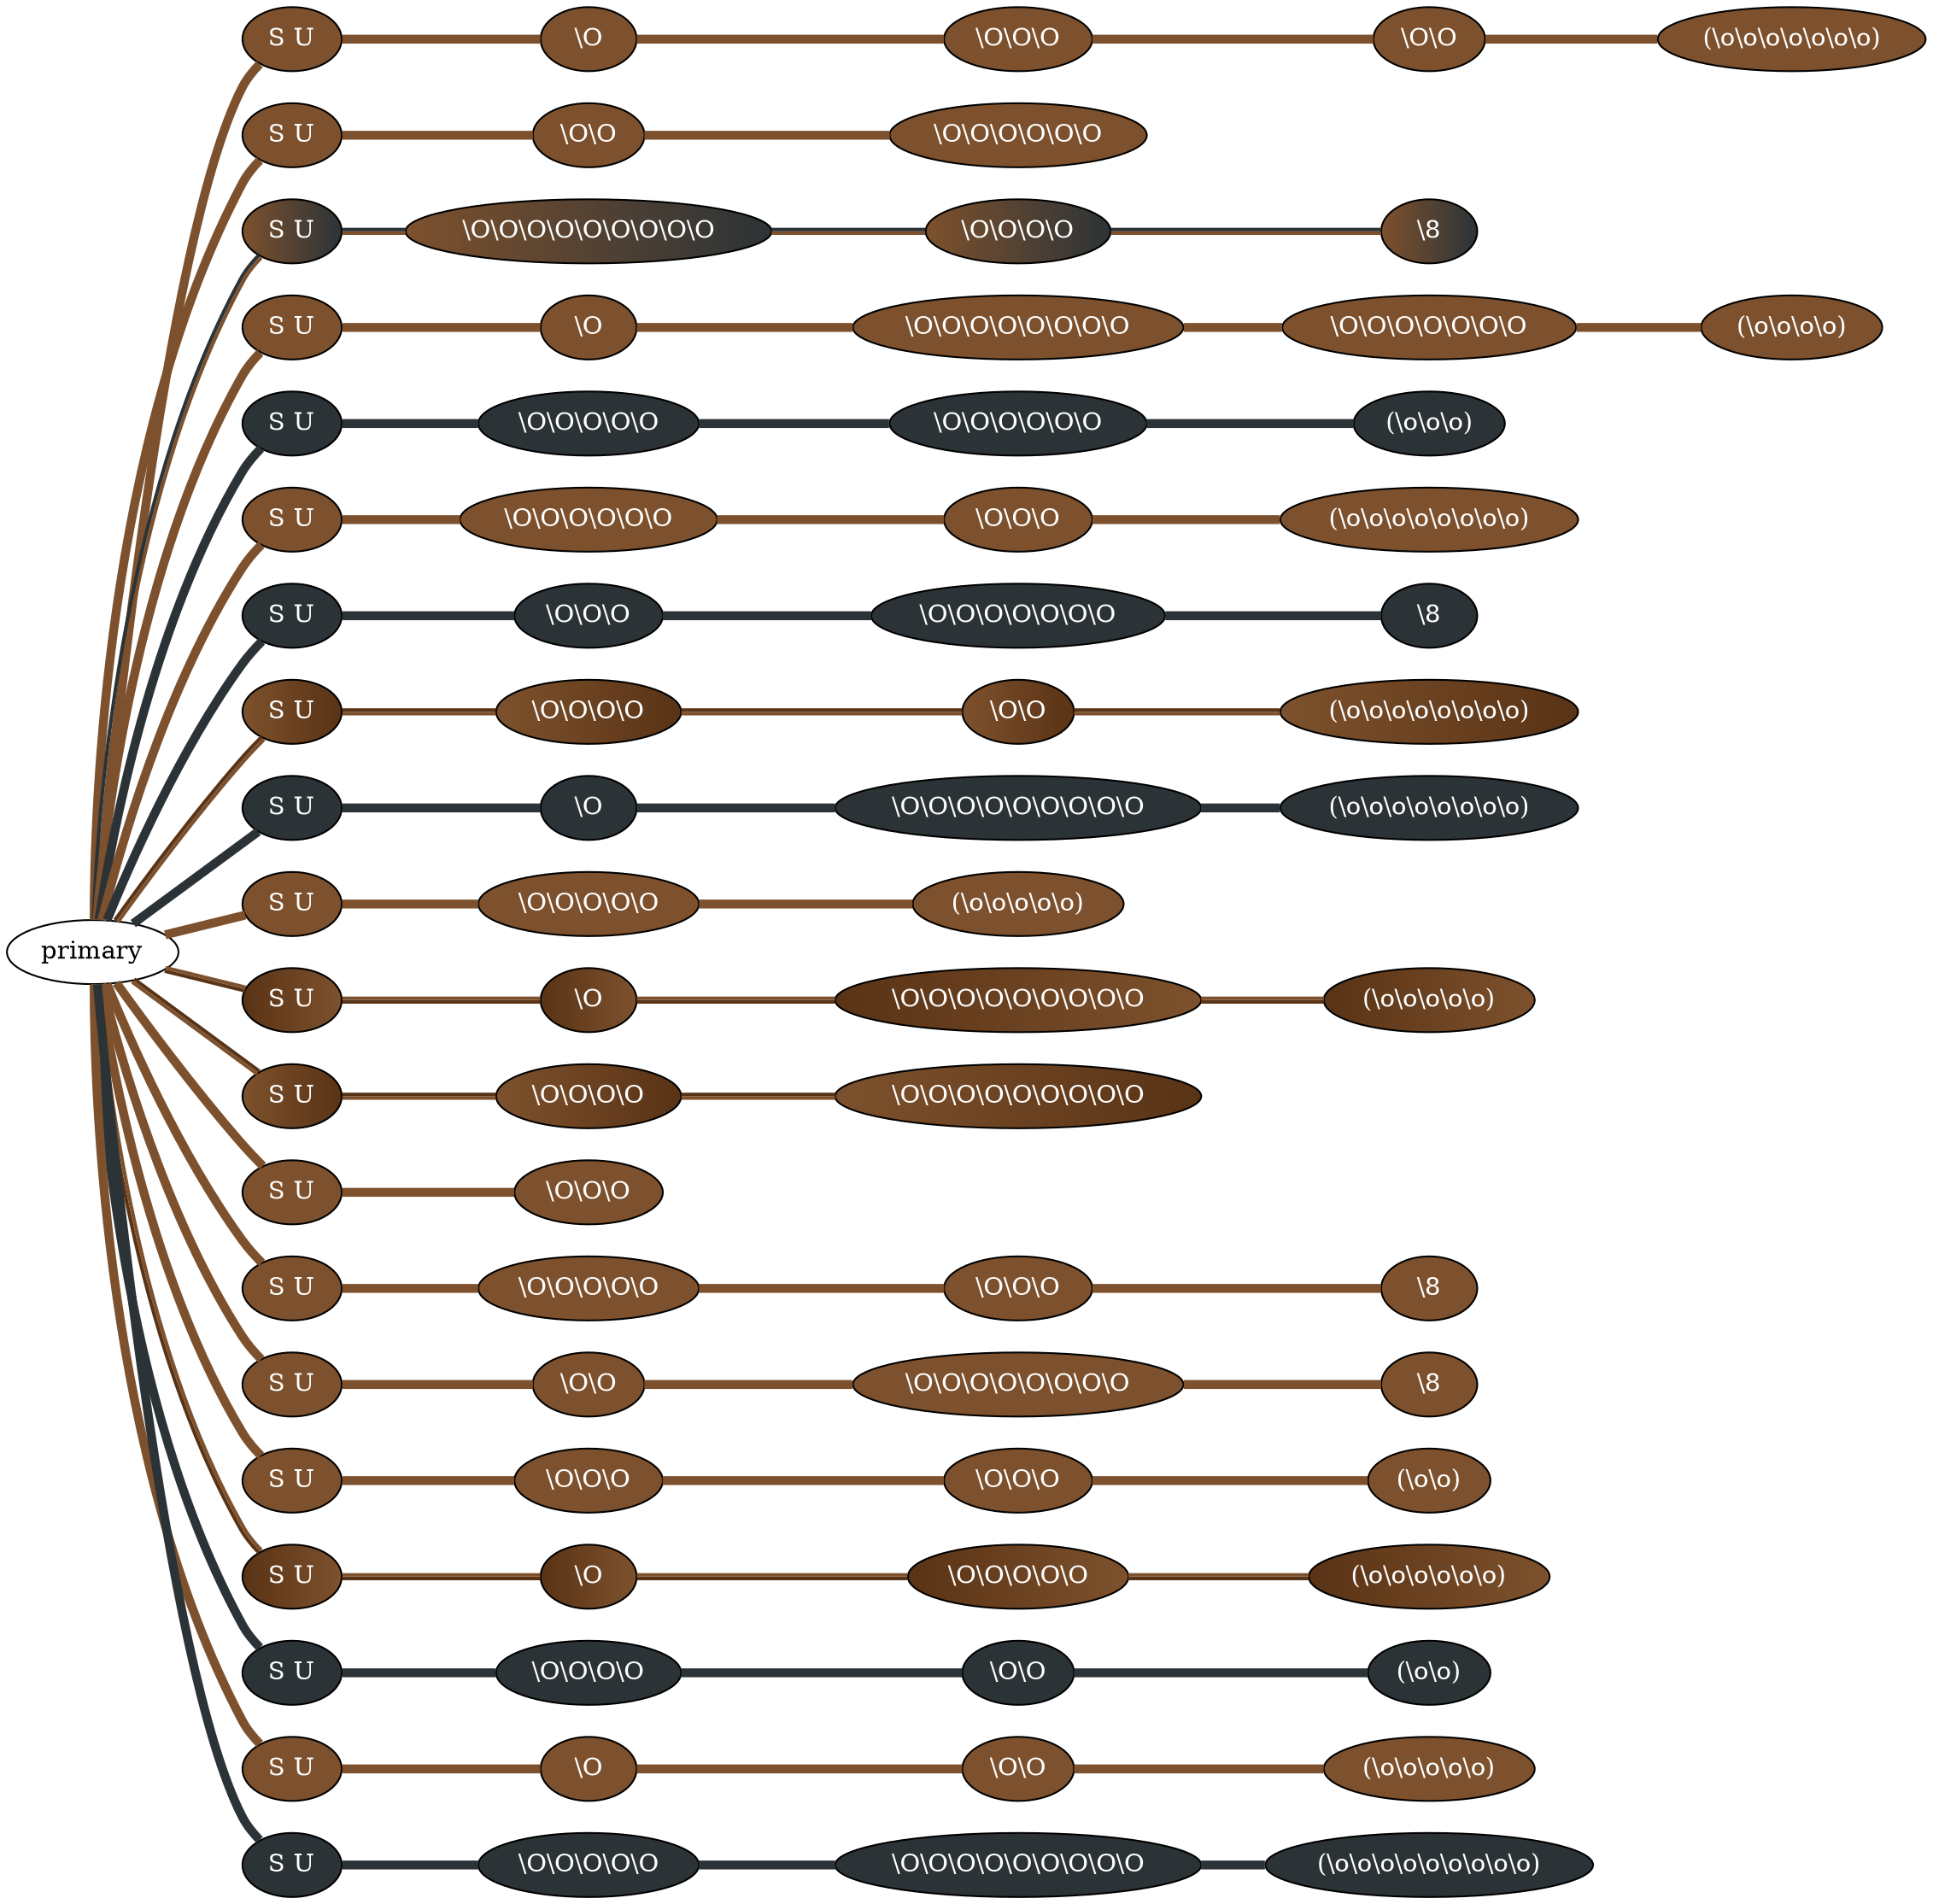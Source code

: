graph {
 graph [rankdir=LR]
"1" [qtype="pendant_node", pendant_colors="#7D512D", pendant_ply="S", pendant_attach="U", pendant_length="37.0", label="S U", style=filled, fillcolor="#7D512D", fontcolor="#ffffff"]
"primary" -- "1" [qtype="pendant_link",penwidth=5,color="#7D512D"]
"1:0" [qtype="knot_node", knot_value="1", knot_type="S", knot_position="5.0", knot_spin="Z", label="\\O", style=filled, fillcolor="#7D512D" , fontcolor="#ffffff"]
"1" -- "1:0" [qtype="knot_link",penwidth=5,color="#7D512D"]
"1:1" [qtype="knot_node", knot_value="3", knot_type="S", knot_position="12.0", knot_spin="Z", label="\\O\\O\\O", style=filled, fillcolor="#7D512D" , fontcolor="#ffffff"]
"1:0" -- "1:1" [qtype="knot_link",penwidth=5,color="#7D512D"]
"1:2" [qtype="knot_node", knot_value="2", knot_type="S", knot_position="18.5", knot_spin="Z", label="\\O\\O", style=filled, fillcolor="#7D512D" , fontcolor="#ffffff"]
"1:1" -- "1:2" [qtype="knot_link",penwidth=5,color="#7D512D"]
"1:3" [qtype="knot_node", knot_value="7", knot_type="L", knot_position="24.5", knot_spin="Z", label="(\\o\\o\\o\\o\\o\\o\\o)", style=filled, fillcolor="#7D512D" , fontcolor="#ffffff"]
"1:2" -- "1:3" [qtype="knot_link",penwidth=5,color="#7D512D"]
"2" [qtype="pendant_node", pendant_colors="#7D512D", pendant_ply="S", pendant_attach="U", pendant_length="23.5", label="S U", style=filled, fillcolor="#7D512D", fontcolor="#ffffff"]
"primary" -- "2" [qtype="pendant_link",penwidth=5,color="#7D512D"]
"2:0" [qtype="knot_node", knot_value="2", knot_type="S", knot_position="6.0", knot_spin="Z", label="\\O\\O", style=filled, fillcolor="#7D512D" , fontcolor="#ffffff"]
"2" -- "2:0" [qtype="knot_link",penwidth=5,color="#7D512D"]
"2:1" [qtype="knot_node", knot_value="6", knot_type="S", knot_position="19.5", knot_spin="Z", label="\\O\\O\\O\\O\\O\\O", style=filled, fillcolor="#7D512D" , fontcolor="#ffffff"]
"2:0" -- "2:1" [qtype="knot_link",penwidth=5,color="#7D512D"]
"3" [qtype="pendant_node", pendant_colors="#7D512D:#2C3337", pendant_ply="S", pendant_attach="U", pendant_length="39.0", label="S U", style=filled, fillcolor="#7D512D:#2C3337", fontcolor="#ffffff"]
"primary" -- "3" [qtype="pendant_link",penwidth=2,color="#7D512D:#2C3337"]
"3:0" [qtype="knot_node", knot_value="9", knot_type="S", knot_position="13.0", knot_spin="Z", label="\\O\\O\\O\\O\\O\\O\\O\\O\\O", style=filled, fillcolor="#7D512D:#2C3337" , fontcolor="#ffffff"]
"3" -- "3:0" [qtype="knot_link",penwidth=2,color="#7D512D:#2C3337"]
"3:1" [qtype="knot_node", knot_value="4", knot_type="S", knot_position="19.0", knot_spin="Z", label="\\O\\O\\O\\O", style=filled, fillcolor="#7D512D:#2C3337" , fontcolor="#ffffff"]
"3:0" -- "3:1" [qtype="knot_link",penwidth=2,color="#7D512D:#2C3337"]
"3:2" [qtype="knot_node", knot_value="1", knot_type="E", knot_position="25.5", knot_spin="Z", label="\\8", style=filled, fillcolor="#7D512D:#2C3337" , fontcolor="#ffffff"]
"3:1" -- "3:2" [qtype="knot_link",penwidth=2,color="#7D512D:#2C3337"]
"4" [qtype="pendant_node", pendant_colors="#7D512D", pendant_ply="S", pendant_attach="U", pendant_length="31.5", label="S U", style=filled, fillcolor="#7D512D", fontcolor="#ffffff"]
"primary" -- "4" [qtype="pendant_link",penwidth=5,color="#7D512D"]
"4:0" [qtype="knot_node", knot_value="1", knot_type="S", knot_position="5.0", knot_spin="Z", label="\\O", style=filled, fillcolor="#7D512D" , fontcolor="#ffffff"]
"4" -- "4:0" [qtype="knot_link",penwidth=5,color="#7D512D"]
"4:1" [qtype="knot_node", knot_value="8", knot_type="S", knot_position="13.0", knot_spin="Z", label="\\O\\O\\O\\O\\O\\O\\O\\O", style=filled, fillcolor="#7D512D" , fontcolor="#ffffff"]
"4:0" -- "4:1" [qtype="knot_link",penwidth=5,color="#7D512D"]
"4:2" [qtype="knot_node", knot_value="7", knot_type="S", knot_position="21.5", knot_spin="Z", label="\\O\\O\\O\\O\\O\\O\\O", style=filled, fillcolor="#7D512D" , fontcolor="#ffffff"]
"4:1" -- "4:2" [qtype="knot_link",penwidth=5,color="#7D512D"]
"4:3" [qtype="knot_node", knot_value="4", knot_type="L", knot_position="27.0", knot_spin="Z", label="(\\o\\o\\o\\o)", style=filled, fillcolor="#7D512D" , fontcolor="#ffffff"]
"4:2" -- "4:3" [qtype="knot_link",penwidth=5,color="#7D512D"]
"5" [qtype="pendant_node", pendant_colors="#2C3337", pendant_ply="S", pendant_attach="U", pendant_length="38.0", label="S U", style=filled, fillcolor="#2C3337", fontcolor="#ffffff"]
"primary" -- "5" [qtype="pendant_link",penwidth=5,color="#2C3337"]
"5:0" [qtype="knot_node", knot_value="5", knot_type="S", knot_position="7.5", knot_spin="Z", label="\\O\\O\\O\\O\\O", style=filled, fillcolor="#2C3337" , fontcolor="#ffffff"]
"5" -- "5:0" [qtype="knot_link",penwidth=5,color="#2C3337"]
"5:1" [qtype="knot_node", knot_value="6", knot_type="S", knot_position="15.0", knot_spin="Z", label="\\O\\O\\O\\O\\O\\O", style=filled, fillcolor="#2C3337" , fontcolor="#ffffff"]
"5:0" -- "5:1" [qtype="knot_link",penwidth=5,color="#2C3337"]
"5:2" [qtype="knot_node", knot_value="3", knot_type="L", knot_position="26.0", knot_spin="Z", label="(\\o\\o\\o)", style=filled, fillcolor="#2C3337" , fontcolor="#ffffff"]
"5:1" -- "5:2" [qtype="knot_link",penwidth=5,color="#2C3337"]
"6" [qtype="pendant_node", pendant_colors="#7D512D", pendant_ply="S", pendant_attach="U", pendant_length="63.0", label="S U", style=filled, fillcolor="#7D512D", fontcolor="#ffffff"]
"primary" -- "6" [qtype="pendant_link",penwidth=5,color="#7D512D"]
"6:0" [qtype="knot_node", knot_value="6", knot_type="S", knot_position="8.0", knot_spin="Z", label="\\O\\O\\O\\O\\O\\O", style=filled, fillcolor="#7D512D" , fontcolor="#ffffff"]
"6" -- "6:0" [qtype="knot_link",penwidth=5,color="#7D512D"]
"6:1" [qtype="knot_node", knot_value="3", knot_type="S", knot_position="15.0", knot_spin="Z", label="\\O\\O\\O", style=filled, fillcolor="#7D512D" , fontcolor="#ffffff"]
"6:0" -- "6:1" [qtype="knot_link",penwidth=5,color="#7D512D"]
"6:2" [qtype="knot_node", knot_value="8", knot_type="L", knot_position="25.5", knot_spin="Z", label="(\\o\\o\\o\\o\\o\\o\\o\\o)", style=filled, fillcolor="#7D512D" , fontcolor="#ffffff"]
"6:1" -- "6:2" [qtype="knot_link",penwidth=5,color="#7D512D"]
"7" [qtype="pendant_node", pendant_colors="#2C3337", pendant_ply="S", pendant_attach="U", pendant_length="35.0", label="S U", style=filled, fillcolor="#2C3337", fontcolor="#ffffff"]
"primary" -- "7" [qtype="pendant_link",penwidth=5,color="#2C3337"]
"7:0" [qtype="knot_node", knot_value="3", knot_type="S", knot_position="7.5", knot_spin="Z", label="\\O\\O\\O", style=filled, fillcolor="#2C3337" , fontcolor="#ffffff"]
"7" -- "7:0" [qtype="knot_link",penwidth=5,color="#2C3337"]
"7:1" [qtype="knot_node", knot_value="7", knot_type="S", knot_position="18.5", knot_spin="Z", label="\\O\\O\\O\\O\\O\\O\\O", style=filled, fillcolor="#2C3337" , fontcolor="#ffffff"]
"7:0" -- "7:1" [qtype="knot_link",penwidth=5,color="#2C3337"]
"7:2" [qtype="knot_node", knot_value="1", knot_type="E", knot_position="27.0", knot_spin="Z", label="\\8", style=filled, fillcolor="#2C3337" , fontcolor="#ffffff"]
"7:1" -- "7:2" [qtype="knot_link",penwidth=5,color="#2C3337"]
"8" [qtype="pendant_node", pendant_colors="#7D512D:#593315", pendant_ply="S", pendant_attach="U", pendant_length="38.5", label="S U", style=filled, fillcolor="#7D512D:#593315", fontcolor="#ffffff"]
"primary" -- "8" [qtype="pendant_link",penwidth=2,color="#7D512D:#593315"]
"8:0" [qtype="knot_node", knot_value="4", knot_type="S", knot_position="7.0", knot_spin="Z", label="\\O\\O\\O\\O", style=filled, fillcolor="#7D512D:#593315" , fontcolor="#ffffff"]
"8" -- "8:0" [qtype="knot_link",penwidth=2,color="#7D512D:#593315"]
"8:1" [qtype="knot_node", knot_value="2", knot_type="S", knot_position="16.0", knot_spin="Z", label="\\O\\O", style=filled, fillcolor="#7D512D:#593315" , fontcolor="#ffffff"]
"8:0" -- "8:1" [qtype="knot_link",penwidth=2,color="#7D512D:#593315"]
"8:2" [qtype="knot_node", knot_value="8", knot_type="L", knot_position="25.0", knot_spin="Z", label="(\\o\\o\\o\\o\\o\\o\\o\\o)", style=filled, fillcolor="#7D512D:#593315" , fontcolor="#ffffff"]
"8:1" -- "8:2" [qtype="knot_link",penwidth=2,color="#7D512D:#593315"]
"9" [qtype="pendant_node", pendant_colors="#2C3337", pendant_ply="S", pendant_attach="U", pendant_length="39.5", label="S U", style=filled, fillcolor="#2C3337", fontcolor="#ffffff"]
"primary" -- "9" [qtype="pendant_link",penwidth=5,color="#2C3337"]
"9:0" [qtype="knot_node", knot_value="1", knot_type="S", knot_position="6.5", knot_spin="Z", label="\\O", style=filled, fillcolor="#2C3337" , fontcolor="#ffffff"]
"9" -- "9:0" [qtype="knot_link",penwidth=5,color="#2C3337"]
"9:1" [qtype="knot_node", knot_value="9", knot_type="S", knot_position="15.0", knot_spin="Z", label="\\O\\O\\O\\O\\O\\O\\O\\O\\O", style=filled, fillcolor="#2C3337" , fontcolor="#ffffff"]
"9:0" -- "9:1" [qtype="knot_link",penwidth=5,color="#2C3337"]
"9:2" [qtype="knot_node", knot_value="8", knot_type="L", knot_position="26.0", knot_spin="Z", label="(\\o\\o\\o\\o\\o\\o\\o\\o)", style=filled, fillcolor="#2C3337" , fontcolor="#ffffff"]
"9:1" -- "9:2" [qtype="knot_link",penwidth=5,color="#2C3337"]
"10" [qtype="pendant_node", pendant_colors="#7D512D", pendant_ply="S", pendant_attach="U", pendant_length="48.0", label="S U", style=filled, fillcolor="#7D512D", fontcolor="#ffffff"]
"primary" -- "10" [qtype="pendant_link",penwidth=5,color="#7D512D"]
"10:0" [qtype="knot_node", knot_value="5", knot_type="S", knot_position="7.5", knot_spin="Z", label="\\O\\O\\O\\O\\O", style=filled, fillcolor="#7D512D" , fontcolor="#ffffff"]
"10" -- "10:0" [qtype="knot_link",penwidth=5,color="#7D512D"]
"10:1" [qtype="knot_node", knot_value="5", knot_type="L", knot_position="27.5", knot_spin="Z", label="(\\o\\o\\o\\o\\o)", style=filled, fillcolor="#7D512D" , fontcolor="#ffffff"]
"10:0" -- "10:1" [qtype="knot_link",penwidth=5,color="#7D512D"]
"11" [qtype="pendant_node", pendant_colors="#593315:#7D512D", pendant_ply="S", pendant_attach="U", pendant_length="39.5", label="S U", style=filled, fillcolor="#593315:#7D512D", fontcolor="#ffffff"]
"primary" -- "11" [qtype="pendant_link",penwidth=2,color="#593315:#7D512D"]
"11:0" [qtype="knot_node", knot_value="1", knot_type="S", knot_position="6.5", knot_spin="Z", label="\\O", style=filled, fillcolor="#593315:#7D512D" , fontcolor="#ffffff"]
"11" -- "11:0" [qtype="knot_link",penwidth=2,color="#593315:#7D512D"]
"11:1" [qtype="knot_node", knot_value="9", knot_type="S", knot_position="16.5", knot_spin="Z", label="\\O\\O\\O\\O\\O\\O\\O\\O\\O", style=filled, fillcolor="#593315:#7D512D" , fontcolor="#ffffff"]
"11:0" -- "11:1" [qtype="knot_link",penwidth=2,color="#593315:#7D512D"]
"11:2" [qtype="knot_node", knot_value="5", knot_type="L", knot_position="28.0", knot_spin="Z", label="(\\o\\o\\o\\o\\o)", style=filled, fillcolor="#593315:#7D512D" , fontcolor="#ffffff"]
"11:1" -- "11:2" [qtype="knot_link",penwidth=2,color="#593315:#7D512D"]
"12" [qtype="pendant_node", pendant_colors="#7D512D:#593315", pendant_ply="S", pendant_attach="U", pendant_length="51.5", label="S U", style=filled, fillcolor="#7D512D:#593315", fontcolor="#ffffff"]
"primary" -- "12" [qtype="pendant_link",penwidth=2,color="#7D512D:#593315"]
"12:0" [qtype="knot_node", knot_value="4", knot_type="S", knot_position="7.0", knot_spin="Z", label="\\O\\O\\O\\O", style=filled, fillcolor="#7D512D:#593315" , fontcolor="#ffffff"]
"12" -- "12:0" [qtype="knot_link",penwidth=2,color="#7D512D:#593315"]
"12:1" [qtype="knot_node", knot_value="9", knot_type="S", knot_position="15.5", knot_spin="Z", label="\\O\\O\\O\\O\\O\\O\\O\\O\\O", style=filled, fillcolor="#7D512D:#593315" , fontcolor="#ffffff"]
"12:0" -- "12:1" [qtype="knot_link",penwidth=2,color="#7D512D:#593315"]
"13" [qtype="pendant_node", pendant_colors="#7D512D", pendant_ply="S", pendant_attach="U", pendant_length="17.5", label="S U", style=filled, fillcolor="#7D512D", fontcolor="#ffffff"]
"primary" -- "13" [qtype="pendant_link",penwidth=5,color="#7D512D"]
"13:0" [qtype="knot_node", knot_value="3", knot_type="S", knot_position="7.5", knot_spin="Z", label="\\O\\O\\O", style=filled, fillcolor="#7D512D" , fontcolor="#ffffff"]
"13" -- "13:0" [qtype="knot_link",penwidth=5,color="#7D512D"]
"14" [qtype="pendant_node", pendant_colors="#7D512D", pendant_ply="S", pendant_attach="U", pendant_length="30.5", label="S U", style=filled, fillcolor="#7D512D", fontcolor="#ffffff"]
"primary" -- "14" [qtype="pendant_link",penwidth=5,color="#7D512D"]
"14:0" [qtype="knot_node", knot_value="5", knot_type="S", knot_position="7.5", knot_spin="Z", label="\\O\\O\\O\\O\\O", style=filled, fillcolor="#7D512D" , fontcolor="#ffffff"]
"14" -- "14:0" [qtype="knot_link",penwidth=5,color="#7D512D"]
"14:1" [qtype="knot_node", knot_value="3", knot_type="S", knot_position="19.0", knot_spin="Z", label="\\O\\O\\O", style=filled, fillcolor="#7D512D" , fontcolor="#ffffff"]
"14:0" -- "14:1" [qtype="knot_link",penwidth=5,color="#7D512D"]
"14:2" [qtype="knot_node", knot_value="1", knot_type="E", knot_position="27.5", knot_spin="Z", label="\\8", style=filled, fillcolor="#7D512D" , fontcolor="#ffffff"]
"14:1" -- "14:2" [qtype="knot_link",penwidth=5,color="#7D512D"]
"15" [qtype="pendant_node", pendant_colors="#7D512D", pendant_ply="S", pendant_attach="U", pendant_length="39.5", label="S U", style=filled, fillcolor="#7D512D", fontcolor="#ffffff"]
"primary" -- "15" [qtype="pendant_link",penwidth=5,color="#7D512D"]
"15:0" [qtype="knot_node", knot_value="2", knot_type="S", knot_position="7.0", knot_spin="Z", label="\\O\\O", style=filled, fillcolor="#7D512D" , fontcolor="#ffffff"]
"15" -- "15:0" [qtype="knot_link",penwidth=5,color="#7D512D"]
"15:1" [qtype="knot_node", knot_value="8", knot_type="S", knot_position="19.5", knot_spin="Z", label="\\O\\O\\O\\O\\O\\O\\O\\O", style=filled, fillcolor="#7D512D" , fontcolor="#ffffff"]
"15:0" -- "15:1" [qtype="knot_link",penwidth=5,color="#7D512D"]
"15:2" [qtype="knot_node", knot_value="1", knot_type="E", knot_position="24.0", knot_spin="Z", label="\\8", style=filled, fillcolor="#7D512D" , fontcolor="#ffffff"]
"15:1" -- "15:2" [qtype="knot_link",penwidth=5,color="#7D512D"]
"16" [qtype="pendant_node", pendant_colors="#7D512D", pendant_ply="S", pendant_attach="U", pendant_length="26.5", label="S U", style=filled, fillcolor="#7D512D", fontcolor="#ffffff"]
"primary" -- "16" [qtype="pendant_link",penwidth=5,color="#7D512D"]
"16:0" [qtype="knot_node", knot_value="3", knot_type="S", knot_position="8.0", knot_spin="Z", label="\\O\\O\\O", style=filled, fillcolor="#7D512D" , fontcolor="#ffffff"]
"16" -- "16:0" [qtype="knot_link",penwidth=5,color="#7D512D"]
"16:1" [qtype="knot_node", knot_value="3", knot_type="S", knot_position="17.5", knot_spin="Z", label="\\O\\O\\O", style=filled, fillcolor="#7D512D" , fontcolor="#ffffff"]
"16:0" -- "16:1" [qtype="knot_link",penwidth=5,color="#7D512D"]
"16:2" [qtype="knot_node", knot_value="2", knot_type="L", knot_position="23.5", knot_spin="Z", label="(\\o\\o)", style=filled, fillcolor="#7D512D" , fontcolor="#ffffff"]
"16:1" -- "16:2" [qtype="knot_link",penwidth=5,color="#7D512D"]
"17" [qtype="pendant_node", pendant_colors="#593315:#7D512D", pendant_ply="S", pendant_attach="U", pendant_length="28.5", label="S U", style=filled, fillcolor="#593315:#7D512D", fontcolor="#ffffff"]
"primary" -- "17" [qtype="pendant_link",penwidth=2,color="#593315:#7D512D"]
"17:0" [qtype="knot_node", knot_value="1", knot_type="S", knot_position="7.0", knot_spin="Z", label="\\O", style=filled, fillcolor="#593315:#7D512D" , fontcolor="#ffffff"]
"17" -- "17:0" [qtype="knot_link",penwidth=2,color="#593315:#7D512D"]
"17:1" [qtype="knot_node", knot_value="5", knot_type="S", knot_position="18.0", knot_spin="Z", label="\\O\\O\\O\\O\\O", style=filled, fillcolor="#593315:#7D512D" , fontcolor="#ffffff"]
"17:0" -- "17:1" [qtype="knot_link",penwidth=2,color="#593315:#7D512D"]
"17:2" [qtype="knot_node", knot_value="6", knot_type="L", knot_position="24.5", knot_spin="Z", label="(\\o\\o\\o\\o\\o\\o)", style=filled, fillcolor="#593315:#7D512D" , fontcolor="#ffffff"]
"17:1" -- "17:2" [qtype="knot_link",penwidth=2,color="#593315:#7D512D"]
"18" [qtype="pendant_node", pendant_colors="#2C3337", pendant_ply="S", pendant_attach="U", pendant_length="30.0", label="S U", style=filled, fillcolor="#2C3337", fontcolor="#ffffff"]
"primary" -- "18" [qtype="pendant_link",penwidth=5,color="#2C3337"]
"18:0" [qtype="knot_node", knot_value="4", knot_type="S", knot_position="7.5", knot_spin="Z", label="\\O\\O\\O\\O", style=filled, fillcolor="#2C3337" , fontcolor="#ffffff"]
"18" -- "18:0" [qtype="knot_link",penwidth=5,color="#2C3337"]
"18:1" [qtype="knot_node", knot_value="2", knot_type="S", knot_position="18.0", knot_spin="Z", label="\\O\\O", style=filled, fillcolor="#2C3337" , fontcolor="#ffffff"]
"18:0" -- "18:1" [qtype="knot_link",penwidth=5,color="#2C3337"]
"18:2" [qtype="knot_node", knot_value="2", knot_type="L", knot_position="26.5", knot_spin="Z", label="(\\o\\o)", style=filled, fillcolor="#2C3337" , fontcolor="#ffffff"]
"18:1" -- "18:2" [qtype="knot_link",penwidth=5,color="#2C3337"]
"19" [qtype="pendant_node", pendant_colors="#7D512D", pendant_ply="S", pendant_attach="U", pendant_length="41.5", label="S U", style=filled, fillcolor="#7D512D", fontcolor="#ffffff"]
"primary" -- "19" [qtype="pendant_link",penwidth=5,color="#7D512D"]
"19:0" [qtype="knot_node", knot_value="1", knot_type="S", knot_position="7.0", knot_spin="Z", label="\\O", style=filled, fillcolor="#7D512D" , fontcolor="#ffffff"]
"19" -- "19:0" [qtype="knot_link",penwidth=5,color="#7D512D"]
"19:1" [qtype="knot_node", knot_value="2", knot_type="S", knot_position="15.5", knot_spin="Z", label="\\O\\O", style=filled, fillcolor="#7D512D" , fontcolor="#ffffff"]
"19:0" -- "19:1" [qtype="knot_link",penwidth=5,color="#7D512D"]
"19:2" [qtype="knot_node", knot_value="5", knot_type="L", knot_position="24.0", knot_spin="Z", label="(\\o\\o\\o\\o\\o)", style=filled, fillcolor="#7D512D" , fontcolor="#ffffff"]
"19:1" -- "19:2" [qtype="knot_link",penwidth=5,color="#7D512D"]
"20" [qtype="pendant_node", pendant_colors="#2C3337", pendant_ply="S", pendant_attach="U", pendant_length="32.0", label="S U", style=filled, fillcolor="#2C3337", fontcolor="#ffffff"]
"primary" -- "20" [qtype="pendant_link",penwidth=5,color="#2C3337"]
"20:0" [qtype="knot_node", knot_value="5", knot_type="S", knot_position="7.0", knot_spin="Z", label="\\O\\O\\O\\O\\O", style=filled, fillcolor="#2C3337" , fontcolor="#ffffff"]
"20" -- "20:0" [qtype="knot_link",penwidth=5,color="#2C3337"]
"20:1" [qtype="knot_node", knot_value="9", knot_type="S", knot_position="18.0", knot_spin="Z", label="\\O\\O\\O\\O\\O\\O\\O\\O\\O", style=filled, fillcolor="#2C3337" , fontcolor="#ffffff"]
"20:0" -- "20:1" [qtype="knot_link",penwidth=5,color="#2C3337"]
"20:2" [qtype="knot_node", knot_value="9", knot_type="L", knot_position="23.0", knot_spin="Z", label="(\\o\\o\\o\\o\\o\\o\\o\\o\\o)", style=filled, fillcolor="#2C3337" , fontcolor="#ffffff"]
"20:1" -- "20:2" [qtype="knot_link",penwidth=5,color="#2C3337"]
}
